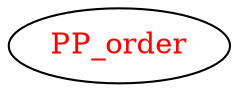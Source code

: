 digraph dependencyGraph {
 concentrate=true;
 ranksep="2.0";
 rankdir="LR"; 
 splines="ortho";
"PP_order" [fontcolor="red"];
}